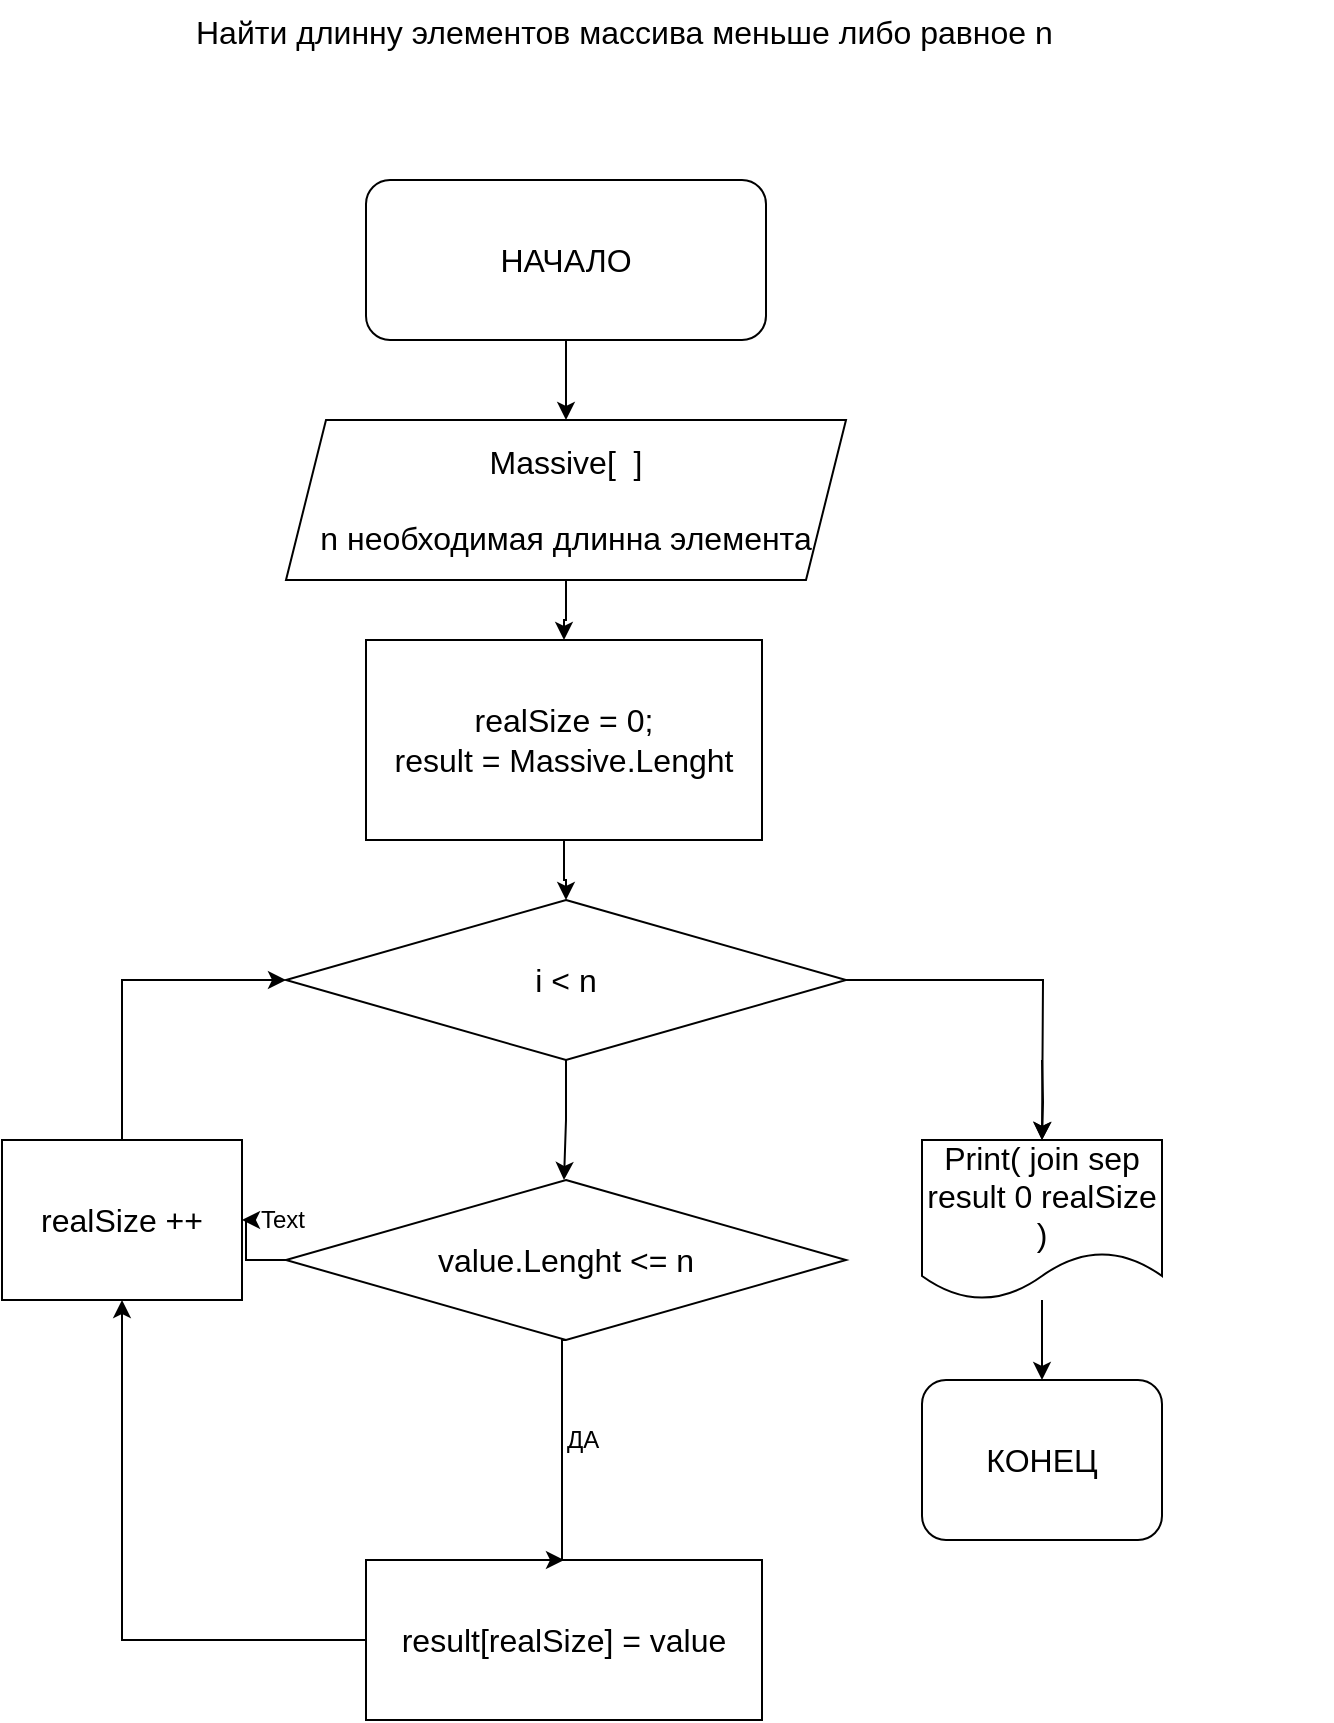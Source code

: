 <mxfile version="20.0.4" type="device"><diagram id="VAVi1YKjVRJqLHZ-ZNy8" name="Page-1"><mxGraphModel dx="1185" dy="591" grid="1" gridSize="10" guides="1" tooltips="1" connect="1" arrows="1" fold="1" page="1" pageScale="1" pageWidth="827" pageHeight="1169" math="0" shadow="0"><root><mxCell id="0"/><mxCell id="1" parent="0"/><mxCell id="ZujHqDTJF_WJ8wgV4mFm-5" value="" style="edgeStyle=orthogonalEdgeStyle;rounded=0;orthogonalLoop=1;jettySize=auto;html=1;fontSize=16;" parent="1" source="ZujHqDTJF_WJ8wgV4mFm-1" target="ZujHqDTJF_WJ8wgV4mFm-4" edge="1"><mxGeometry relative="1" as="geometry"/></mxCell><mxCell id="ZujHqDTJF_WJ8wgV4mFm-1" value="&lt;font style=&quot;font-size: 16px;&quot;&gt;НАЧАЛО &lt;/font&gt;" style="rounded=1;whiteSpace=wrap;html=1;" parent="1" vertex="1"><mxGeometry x="202" y="120" width="200" height="80" as="geometry"/></mxCell><mxCell id="ZujHqDTJF_WJ8wgV4mFm-2" value="&lt;font style=&quot;font-size: 16px;&quot;&gt;Найти длинну элементов массива меньше либо равное n &lt;br&gt;&lt;/font&gt;" style="text;whiteSpace=wrap;html=1;" parent="1" vertex="1"><mxGeometry x="115" y="30" width="570" height="30" as="geometry"/></mxCell><mxCell id="ZujHqDTJF_WJ8wgV4mFm-7" value="" style="edgeStyle=orthogonalEdgeStyle;rounded=0;orthogonalLoop=1;jettySize=auto;html=1;fontSize=16;" parent="1" source="ZujHqDTJF_WJ8wgV4mFm-4" target="ZujHqDTJF_WJ8wgV4mFm-6" edge="1"><mxGeometry relative="1" as="geometry"/></mxCell><mxCell id="ZujHqDTJF_WJ8wgV4mFm-4" value="&lt;div&gt;Massive[&amp;nbsp; ]&lt;/div&gt;&lt;div&gt;&lt;br&gt;&lt;/div&gt;n необходимая длинна элемента" style="shape=parallelogram;perimeter=parallelogramPerimeter;whiteSpace=wrap;html=1;fixedSize=1;fontSize=16;" parent="1" vertex="1"><mxGeometry x="162" y="240" width="280" height="80" as="geometry"/></mxCell><mxCell id="ZujHqDTJF_WJ8wgV4mFm-9" value="" style="edgeStyle=orthogonalEdgeStyle;rounded=0;orthogonalLoop=1;jettySize=auto;html=1;fontSize=16;" parent="1" source="ZujHqDTJF_WJ8wgV4mFm-6" target="ZujHqDTJF_WJ8wgV4mFm-8" edge="1"><mxGeometry relative="1" as="geometry"/></mxCell><mxCell id="ZujHqDTJF_WJ8wgV4mFm-6" value="&lt;div&gt;realSize = 0;&lt;/div&gt;&lt;div&gt;result = Massive.Lenght&lt;br&gt;&lt;/div&gt;" style="rounded=0;whiteSpace=wrap;html=1;fontSize=16;" parent="1" vertex="1"><mxGeometry x="202" y="350" width="198" height="100" as="geometry"/></mxCell><mxCell id="ZujHqDTJF_WJ8wgV4mFm-14" value="" style="edgeStyle=orthogonalEdgeStyle;rounded=0;orthogonalLoop=1;jettySize=auto;html=1;fontSize=16;" parent="1" source="ZujHqDTJF_WJ8wgV4mFm-8" edge="1"><mxGeometry relative="1" as="geometry"><mxPoint x="301" y="620" as="targetPoint"/></mxGeometry></mxCell><mxCell id="ZujHqDTJF_WJ8wgV4mFm-16" value="" style="edgeStyle=orthogonalEdgeStyle;rounded=0;orthogonalLoop=1;jettySize=auto;html=1;fontSize=16;" parent="1" source="ZujHqDTJF_WJ8wgV4mFm-8" edge="1"><mxGeometry relative="1" as="geometry"><mxPoint x="540" y="600" as="targetPoint"/></mxGeometry></mxCell><mxCell id="ZujHqDTJF_WJ8wgV4mFm-8" value="i &amp;lt; n" style="rhombus;whiteSpace=wrap;html=1;fontSize=16;" parent="1" vertex="1"><mxGeometry x="162" y="480" width="280" height="80" as="geometry"/></mxCell><mxCell id="ZujHqDTJF_WJ8wgV4mFm-12" value="" style="edgeStyle=orthogonalEdgeStyle;rounded=0;orthogonalLoop=1;jettySize=auto;html=1;fontSize=16;" parent="1" source="ZujHqDTJF_WJ8wgV4mFm-10" target="ZujHqDTJF_WJ8wgV4mFm-11" edge="1"><mxGeometry relative="1" as="geometry"/></mxCell><mxCell id="ZujHqDTJF_WJ8wgV4mFm-10" value="result[realSize] = value" style="rounded=0;whiteSpace=wrap;html=1;fontSize=16;" parent="1" vertex="1"><mxGeometry x="202" y="810" width="198" height="80" as="geometry"/></mxCell><mxCell id="ZujHqDTJF_WJ8wgV4mFm-13" style="edgeStyle=orthogonalEdgeStyle;rounded=0;orthogonalLoop=1;jettySize=auto;html=1;exitX=0.5;exitY=0;exitDx=0;exitDy=0;entryX=0;entryY=0.5;entryDx=0;entryDy=0;fontSize=16;" parent="1" source="ZujHqDTJF_WJ8wgV4mFm-11" target="ZujHqDTJF_WJ8wgV4mFm-8" edge="1"><mxGeometry relative="1" as="geometry"/></mxCell><mxCell id="ZujHqDTJF_WJ8wgV4mFm-11" value="realSize ++" style="rounded=0;whiteSpace=wrap;html=1;fontSize=16;" parent="1" vertex="1"><mxGeometry x="20" y="600" width="120" height="80" as="geometry"/></mxCell><mxCell id="ZujHqDTJF_WJ8wgV4mFm-19" value="" style="edgeStyle=orthogonalEdgeStyle;rounded=0;orthogonalLoop=1;jettySize=auto;html=1;fontSize=16;" parent="1" target="ZujHqDTJF_WJ8wgV4mFm-17" edge="1"><mxGeometry relative="1" as="geometry"><mxPoint x="540" y="560" as="sourcePoint"/></mxGeometry></mxCell><mxCell id="ZujHqDTJF_WJ8wgV4mFm-20" value="" style="edgeStyle=orthogonalEdgeStyle;rounded=0;orthogonalLoop=1;jettySize=auto;html=1;fontSize=16;" parent="1" source="ZujHqDTJF_WJ8wgV4mFm-17" target="ZujHqDTJF_WJ8wgV4mFm-18" edge="1"><mxGeometry relative="1" as="geometry"/></mxCell><mxCell id="ZujHqDTJF_WJ8wgV4mFm-17" value="&lt;div&gt;Print( join sep result 0 realSize )&lt;br&gt;&lt;/div&gt;" style="shape=document;whiteSpace=wrap;html=1;boundedLbl=1;fontSize=16;" parent="1" vertex="1"><mxGeometry x="480" y="600" width="120" height="80" as="geometry"/></mxCell><mxCell id="ZujHqDTJF_WJ8wgV4mFm-18" value="КОНЕЦ" style="rounded=1;whiteSpace=wrap;html=1;fontSize=16;" parent="1" vertex="1"><mxGeometry x="480" y="720" width="120" height="80" as="geometry"/></mxCell><mxCell id="FlDHweF_LkroiOLjE4Lx-5" style="edgeStyle=orthogonalEdgeStyle;rounded=0;orthogonalLoop=1;jettySize=auto;html=1;exitX=0.5;exitY=1;exitDx=0;exitDy=0;entryX=0.5;entryY=0;entryDx=0;entryDy=0;" edge="1" parent="1" source="FlDHweF_LkroiOLjE4Lx-2" target="ZujHqDTJF_WJ8wgV4mFm-10"><mxGeometry relative="1" as="geometry"><Array as="points"><mxPoint x="300" y="700"/><mxPoint x="300" y="810"/></Array></mxGeometry></mxCell><mxCell id="FlDHweF_LkroiOLjE4Lx-7" value="" style="edgeStyle=orthogonalEdgeStyle;rounded=0;orthogonalLoop=1;jettySize=auto;html=1;" edge="1" parent="1" source="FlDHweF_LkroiOLjE4Lx-2" target="ZujHqDTJF_WJ8wgV4mFm-11"><mxGeometry relative="1" as="geometry"/></mxCell><mxCell id="FlDHweF_LkroiOLjE4Lx-2" value="value.Lenght &amp;lt;= n" style="rhombus;whiteSpace=wrap;html=1;fontSize=16;" vertex="1" parent="1"><mxGeometry x="162" y="620" width="280" height="80" as="geometry"/></mxCell><mxCell id="FlDHweF_LkroiOLjE4Lx-6" value="ДА" style="text;html=1;align=center;verticalAlign=middle;resizable=0;points=[];autosize=1;strokeColor=none;fillColor=none;" vertex="1" parent="1"><mxGeometry x="290" y="735" width="40" height="30" as="geometry"/></mxCell><mxCell id="FlDHweF_LkroiOLjE4Lx-8" value="Text" style="text;html=1;align=center;verticalAlign=middle;resizable=0;points=[];autosize=1;strokeColor=none;fillColor=none;" vertex="1" parent="1"><mxGeometry x="140" y="630" width="40" height="20" as="geometry"/></mxCell></root></mxGraphModel></diagram></mxfile>